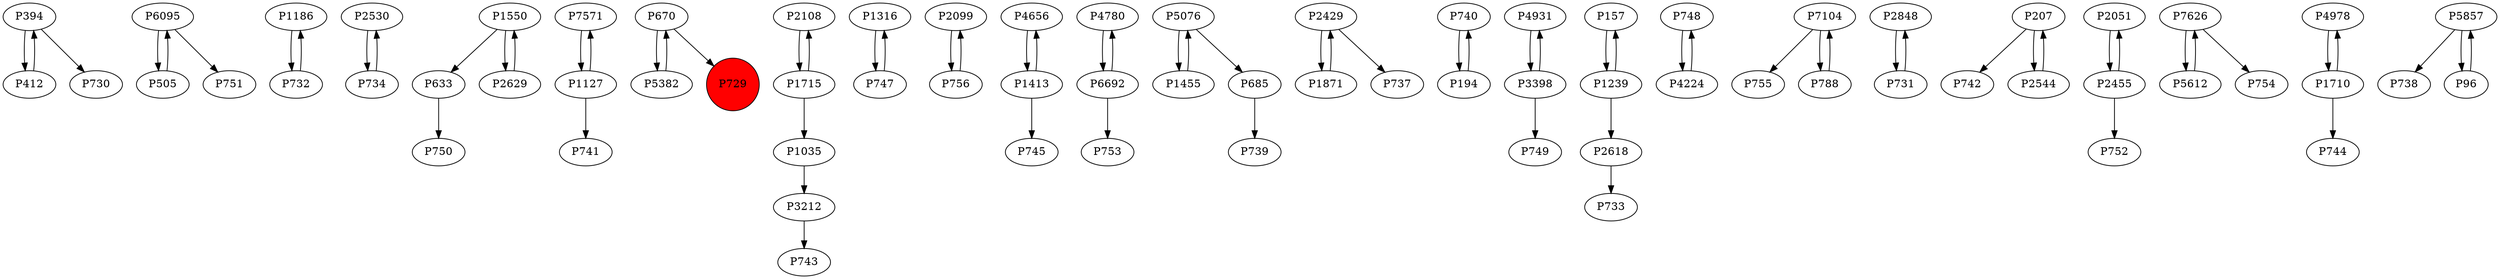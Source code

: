 digraph {
	P394 -> P412
	P6095 -> P505
	P1186 -> P732
	P505 -> P6095
	P2530 -> P734
	P633 -> P750
	P7571 -> P1127
	P670 -> P5382
	P6095 -> P751
	P2108 -> P1715
	P1316 -> P747
	P2099 -> P756
	P4656 -> P1413
	P4780 -> P6692
	P5076 -> P1455
	P1413 -> P4656
	P2429 -> P1871
	P740 -> P194
	P4931 -> P3398
	P6692 -> P753
	P157 -> P1239
	P748 -> P4224
	P7104 -> P755
	P3398 -> P4931
	P194 -> P740
	P5382 -> P670
	P2848 -> P731
	P3212 -> P743
	P207 -> P742
	P1715 -> P1035
	P207 -> P2544
	P2051 -> P2455
	P2618 -> P733
	P4224 -> P748
	P670 -> P729
	P732 -> P1186
	P412 -> P394
	P2455 -> P752
	P731 -> P2848
	P2429 -> P737
	P6692 -> P4780
	P7626 -> P5612
	P3398 -> P749
	P4978 -> P1710
	P1710 -> P4978
	P788 -> P7104
	P1455 -> P5076
	P756 -> P2099
	P1715 -> P2108
	P1127 -> P741
	P394 -> P730
	P1127 -> P7571
	P2455 -> P2051
	P1550 -> P633
	P7626 -> P754
	P5857 -> P738
	P1035 -> P3212
	P1871 -> P2429
	P5076 -> P685
	P96 -> P5857
	P1239 -> P157
	P1239 -> P2618
	P2544 -> P207
	P734 -> P2530
	P1413 -> P745
	P5612 -> P7626
	P1710 -> P744
	P1550 -> P2629
	P7104 -> P788
	P2629 -> P1550
	P5857 -> P96
	P747 -> P1316
	P685 -> P739
	P729 [shape=circle]
	P729 [style=filled]
	P729 [fillcolor=red]
}